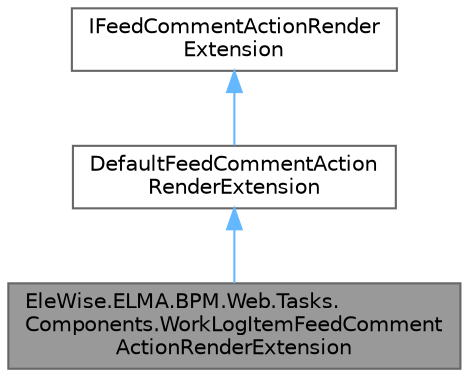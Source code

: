digraph "EleWise.ELMA.BPM.Web.Tasks.Components.WorkLogItemFeedCommentActionRenderExtension"
{
 // LATEX_PDF_SIZE
  bgcolor="transparent";
  edge [fontname=Helvetica,fontsize=10,labelfontname=Helvetica,labelfontsize=10];
  node [fontname=Helvetica,fontsize=10,shape=box,height=0.2,width=0.4];
  Node1 [id="Node000001",label="EleWise.ELMA.BPM.Web.Tasks.\lComponents.WorkLogItemFeedComment\lActionRenderExtension",height=0.2,width=0.4,color="gray40", fillcolor="grey60", style="filled", fontcolor="black",tooltip="Точка расширения для отображения действия к комментарию сообщений трудозатрат"];
  Node2 -> Node1 [id="edge1_Node000001_Node000002",dir="back",color="steelblue1",style="solid",tooltip=" "];
  Node2 [id="Node000002",label="DefaultFeedCommentAction\lRenderExtension",height=0.2,width=0.4,color="gray40", fillcolor="white", style="filled",URL="$class_ele_wise_1_1_e_l_m_a_1_1_messages_1_1_web_1_1_components_1_1_feed_1_1_default_feed_comment_action_render_extension.html",tooltip="Точка расширения для отображения ленты сообщений всех типов объектов."];
  Node3 -> Node2 [id="edge2_Node000002_Node000003",dir="back",color="steelblue1",style="solid",tooltip=" "];
  Node3 [id="Node000003",label="IFeedCommentActionRender\lExtension",height=0.2,width=0.4,color="gray40", fillcolor="white", style="filled",URL="$interface_ele_wise_1_1_e_l_m_a_1_1_messages_1_1_web_1_1_extension_points_1_1_i_feed_comment_action_render_extension.html",tooltip="Точка расширения для отображения действия комментария ленты сообщений (веб-часть)"];
}
